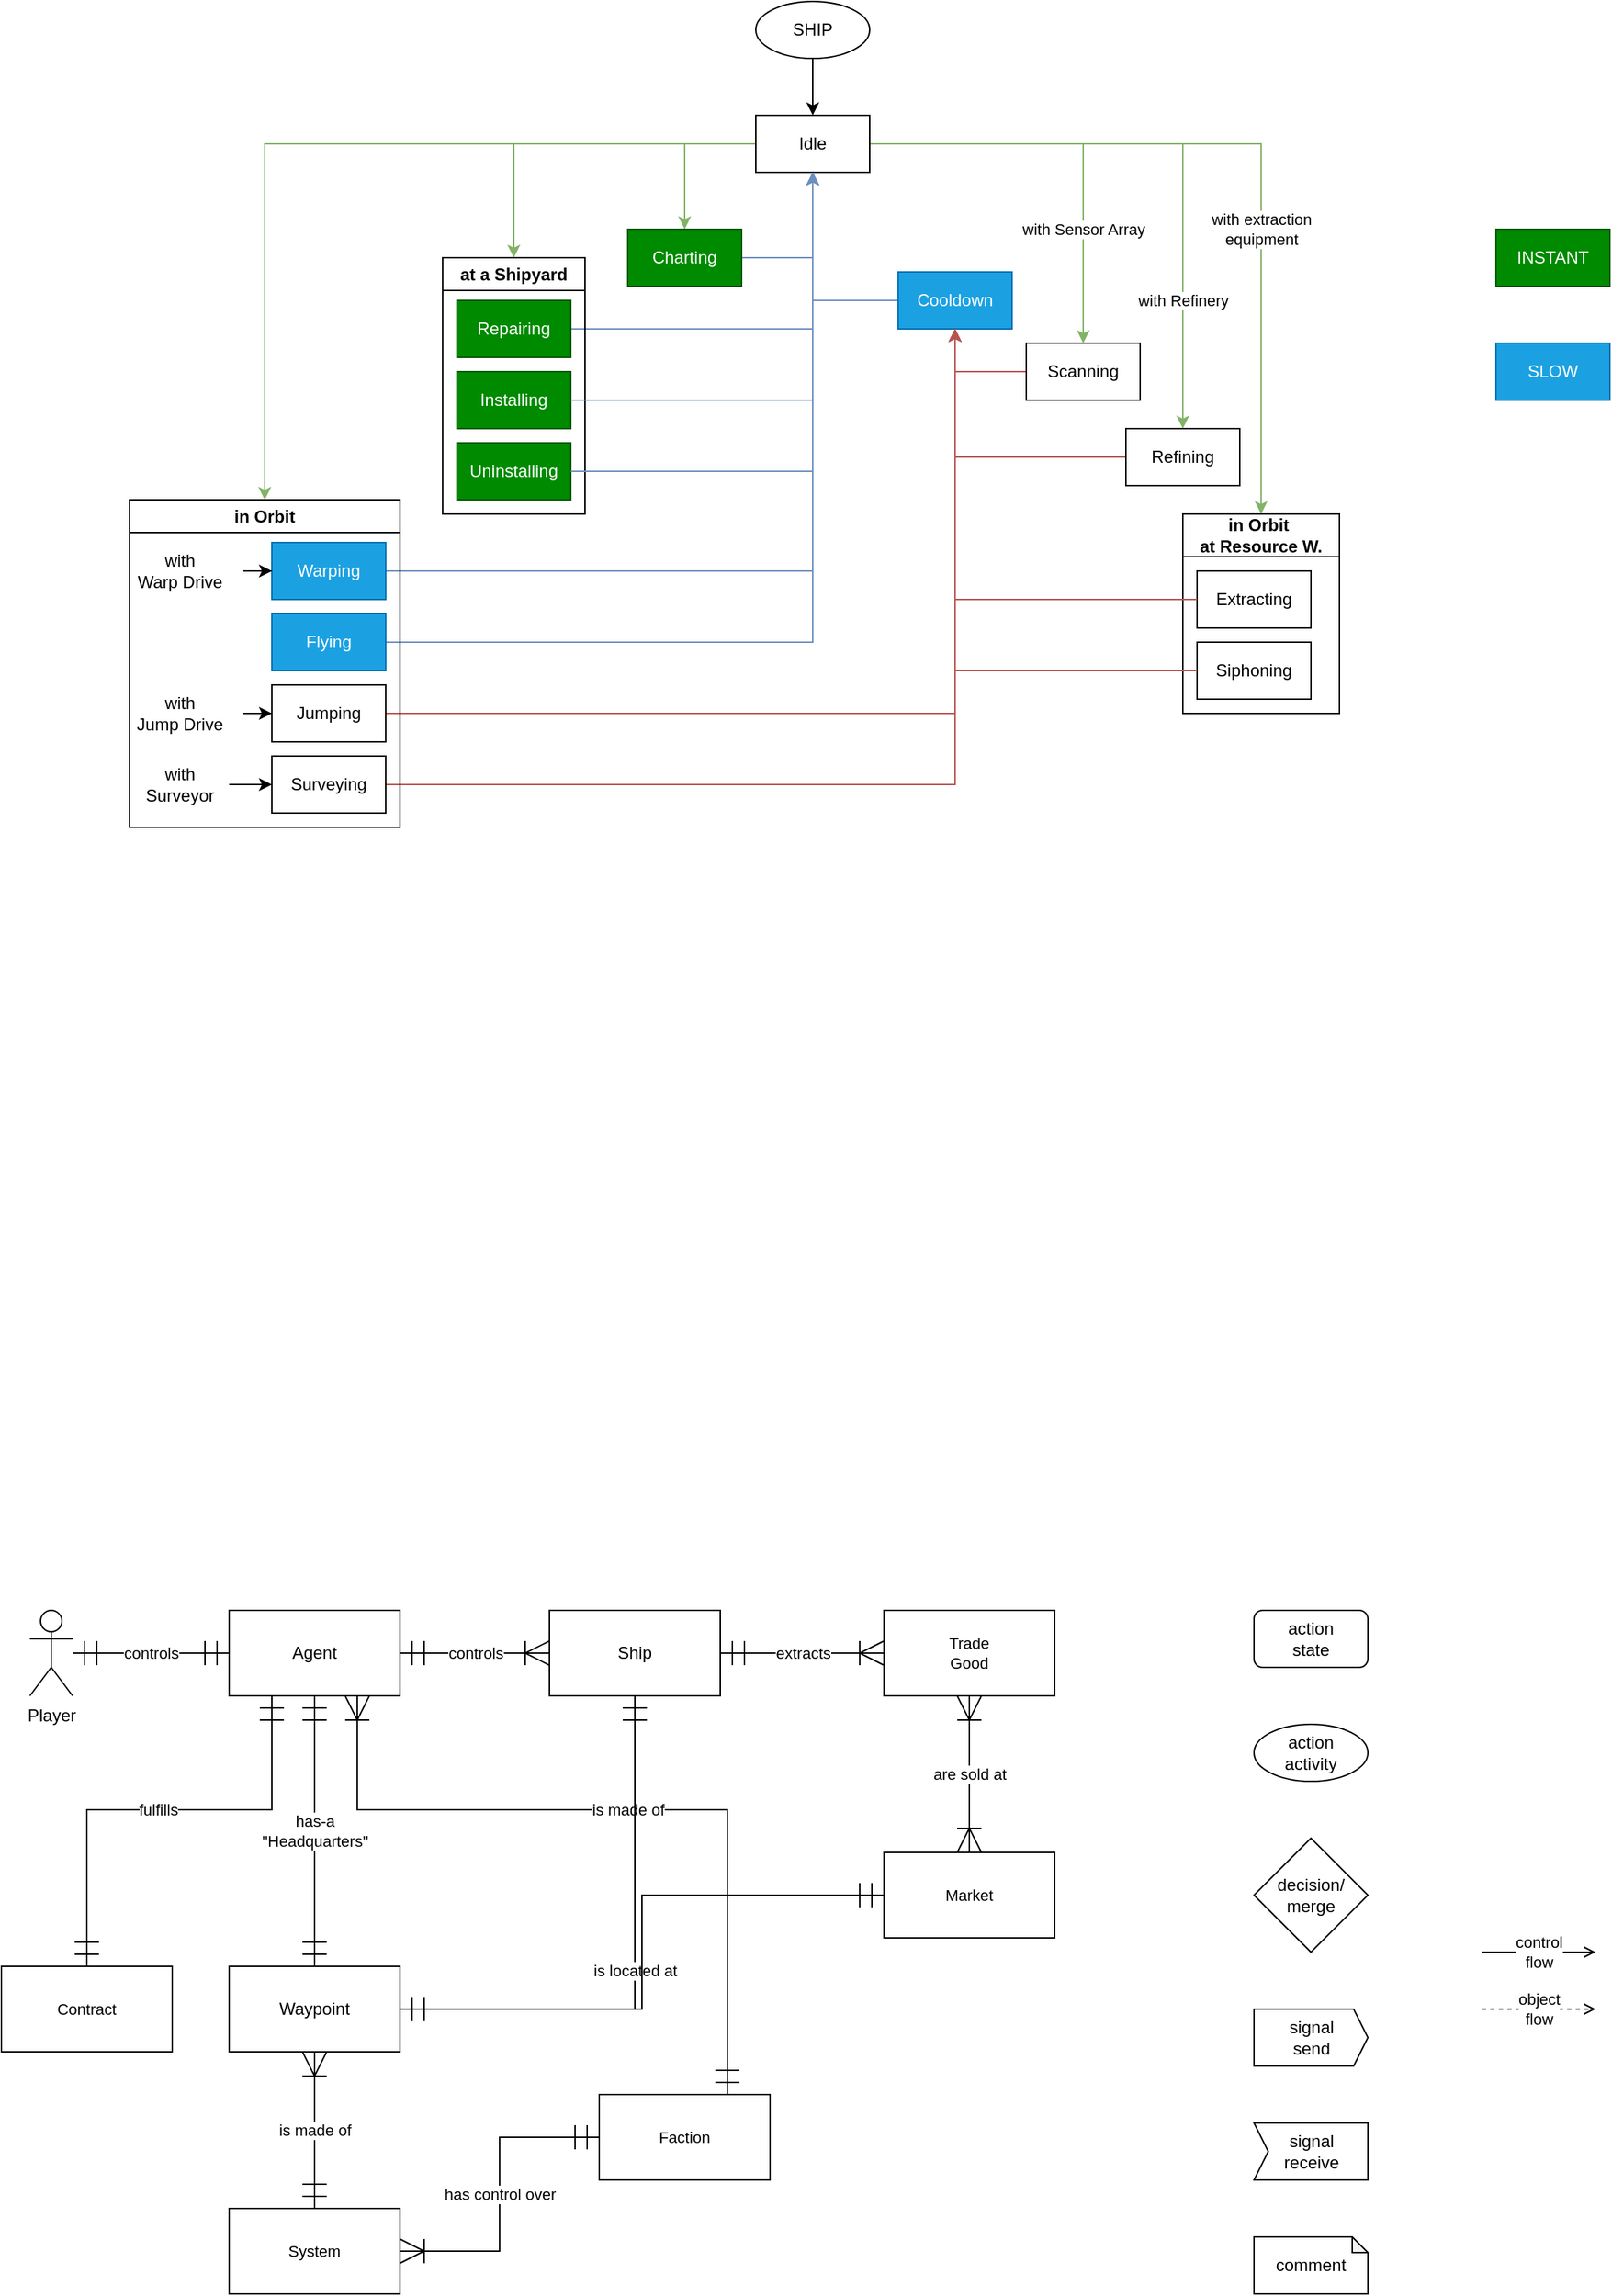 <mxfile version="24.5.4" type="github">
  <diagram name="Page-1" id="_OZHdQPs6SoX2NPfq_Cj">
    <mxGraphModel dx="1320" dy="688" grid="1" gridSize="10" guides="1" tooltips="1" connect="1" arrows="1" fold="1" page="1" pageScale="1" pageWidth="850" pageHeight="1100" math="0" shadow="0">
      <root>
        <mxCell id="0" />
        <mxCell id="1" parent="0" />
        <mxCell id="6kHPH6OEH3Yg8wW-1C3C-16" value="controls" style="edgeStyle=orthogonalEdgeStyle;rounded=0;orthogonalLoop=1;jettySize=auto;html=1;entryX=0;entryY=0.5;entryDx=0;entryDy=0;strokeColor=default;align=center;verticalAlign=middle;fontFamily=Helvetica;fontSize=11;fontColor=default;labelBackgroundColor=default;startArrow=ERmandOne;startFill=0;startSize=15;endArrow=ERmandOne;endFill=0;endSize=15;" parent="1" source="6kHPH6OEH3Yg8wW-1C3C-1" target="6kHPH6OEH3Yg8wW-1C3C-3" edge="1">
          <mxGeometry relative="1" as="geometry" />
        </mxCell>
        <mxCell id="6kHPH6OEH3Yg8wW-1C3C-1" value="Player" style="shape=umlActor;verticalLabelPosition=bottom;verticalAlign=top;html=1;outlineConnect=0;" parent="1" vertex="1">
          <mxGeometry x="50" y="1170" width="30" height="60" as="geometry" />
        </mxCell>
        <mxCell id="6kHPH6OEH3Yg8wW-1C3C-6" value="controls" style="edgeStyle=orthogonalEdgeStyle;rounded=0;orthogonalLoop=1;jettySize=auto;html=1;endArrow=ERoneToMany;endFill=0;endSize=15;startSize=15;startArrow=ERmandOne;startFill=0;" parent="1" source="6kHPH6OEH3Yg8wW-1C3C-3" target="6kHPH6OEH3Yg8wW-1C3C-7" edge="1">
          <mxGeometry relative="1" as="geometry">
            <mxPoint x="470" y="1200" as="targetPoint" />
          </mxGeometry>
        </mxCell>
        <mxCell id="6kHPH6OEH3Yg8wW-1C3C-17" value="&lt;div&gt;has-a&lt;/div&gt;&lt;div&gt;&quot;Headquarters&quot;&lt;br&gt;&lt;/div&gt;" style="edgeStyle=orthogonalEdgeStyle;rounded=0;orthogonalLoop=1;jettySize=auto;html=1;entryX=0.5;entryY=0;entryDx=0;entryDy=0;strokeColor=default;align=center;verticalAlign=middle;fontFamily=Helvetica;fontSize=11;fontColor=default;labelBackgroundColor=default;startArrow=ERmandOne;startFill=0;startSize=15;endArrow=ERmandOne;endFill=0;endSize=15;" parent="1" source="6kHPH6OEH3Yg8wW-1C3C-3" target="6kHPH6OEH3Yg8wW-1C3C-4" edge="1">
          <mxGeometry relative="1" as="geometry" />
        </mxCell>
        <mxCell id="6kHPH6OEH3Yg8wW-1C3C-20" value="fulfills" style="edgeStyle=orthogonalEdgeStyle;rounded=0;orthogonalLoop=1;jettySize=auto;html=1;exitX=0.25;exitY=1;exitDx=0;exitDy=0;entryX=0.5;entryY=0;entryDx=0;entryDy=0;strokeColor=default;align=center;verticalAlign=middle;fontFamily=Helvetica;fontSize=11;fontColor=default;labelBackgroundColor=default;startArrow=ERmandOne;startFill=0;startSize=15;endArrow=ERmandOne;endFill=0;endSize=15;" parent="1" source="6kHPH6OEH3Yg8wW-1C3C-3" target="6kHPH6OEH3Yg8wW-1C3C-19" edge="1">
          <mxGeometry relative="1" as="geometry">
            <Array as="points">
              <mxPoint x="220" y="1310" />
              <mxPoint x="90" y="1310" />
            </Array>
          </mxGeometry>
        </mxCell>
        <mxCell id="6kHPH6OEH3Yg8wW-1C3C-23" value="is made of" style="edgeStyle=orthogonalEdgeStyle;rounded=0;orthogonalLoop=1;jettySize=auto;html=1;exitX=0.75;exitY=1;exitDx=0;exitDy=0;strokeColor=default;align=center;verticalAlign=middle;fontFamily=Helvetica;fontSize=11;fontColor=default;labelBackgroundColor=default;startArrow=ERoneToMany;startFill=0;startSize=15;endArrow=ERmandOne;endFill=0;endSize=15;entryX=0.75;entryY=0;entryDx=0;entryDy=0;" parent="1" source="6kHPH6OEH3Yg8wW-1C3C-3" target="6kHPH6OEH3Yg8wW-1C3C-21" edge="1">
          <mxGeometry relative="1" as="geometry">
            <mxPoint x="290" y="1660" as="targetPoint" />
            <Array as="points">
              <mxPoint x="280" y="1310" />
              <mxPoint x="540" y="1310" />
            </Array>
          </mxGeometry>
        </mxCell>
        <mxCell id="6kHPH6OEH3Yg8wW-1C3C-3" value="&lt;div&gt;Agent&lt;/div&gt;" style="rounded=0;whiteSpace=wrap;html=1;" parent="1" vertex="1">
          <mxGeometry x="190" y="1170" width="120" height="60" as="geometry" />
        </mxCell>
        <mxCell id="6kHPH6OEH3Yg8wW-1C3C-4" value="Waypoint" style="rounded=0;whiteSpace=wrap;html=1;" parent="1" vertex="1">
          <mxGeometry x="190" y="1420" width="120" height="60" as="geometry" />
        </mxCell>
        <mxCell id="6kHPH6OEH3Yg8wW-1C3C-18" value="is located at" style="edgeStyle=orthogonalEdgeStyle;rounded=0;orthogonalLoop=1;jettySize=auto;html=1;entryX=1;entryY=0.5;entryDx=0;entryDy=0;strokeColor=default;align=center;verticalAlign=middle;fontFamily=Helvetica;fontSize=11;fontColor=default;labelBackgroundColor=default;startArrow=ERmandOne;startFill=0;startSize=15;endArrow=ERmandOne;endFill=0;endSize=15;exitX=0.5;exitY=1;exitDx=0;exitDy=0;" parent="1" source="6kHPH6OEH3Yg8wW-1C3C-7" target="6kHPH6OEH3Yg8wW-1C3C-4" edge="1">
          <mxGeometry relative="1" as="geometry" />
        </mxCell>
        <mxCell id="6kHPH6OEH3Yg8wW-1C3C-30" value="extracts" style="edgeStyle=orthogonalEdgeStyle;rounded=0;orthogonalLoop=1;jettySize=auto;html=1;strokeColor=default;align=center;verticalAlign=middle;fontFamily=Helvetica;fontSize=11;fontColor=default;labelBackgroundColor=default;startArrow=ERmandOne;startFill=0;startSize=15;endArrow=ERoneToMany;endFill=0;endSize=15;" parent="1" source="6kHPH6OEH3Yg8wW-1C3C-7" target="6kHPH6OEH3Yg8wW-1C3C-29" edge="1">
          <mxGeometry relative="1" as="geometry" />
        </mxCell>
        <mxCell id="6kHPH6OEH3Yg8wW-1C3C-7" value="Ship" style="rounded=0;whiteSpace=wrap;html=1;" parent="1" vertex="1">
          <mxGeometry x="415" y="1170" width="120" height="60" as="geometry" />
        </mxCell>
        <mxCell id="6kHPH6OEH3Yg8wW-1C3C-19" value="Contract" style="rounded=0;whiteSpace=wrap;html=1;fontFamily=Helvetica;fontSize=11;fontColor=default;labelBackgroundColor=default;" parent="1" vertex="1">
          <mxGeometry x="30" y="1420" width="120" height="60" as="geometry" />
        </mxCell>
        <mxCell id="6kHPH6OEH3Yg8wW-1C3C-26" value="has control over" style="edgeStyle=orthogonalEdgeStyle;rounded=0;orthogonalLoop=1;jettySize=auto;html=1;entryX=1;entryY=0.5;entryDx=0;entryDy=0;strokeColor=default;align=center;verticalAlign=middle;fontFamily=Helvetica;fontSize=11;fontColor=default;labelBackgroundColor=default;startArrow=ERmandOne;startFill=0;startSize=15;endArrow=ERoneToMany;endFill=0;endSize=15;" parent="1" source="6kHPH6OEH3Yg8wW-1C3C-21" target="6kHPH6OEH3Yg8wW-1C3C-24" edge="1">
          <mxGeometry relative="1" as="geometry" />
        </mxCell>
        <mxCell id="6kHPH6OEH3Yg8wW-1C3C-21" value="Faction" style="rounded=0;whiteSpace=wrap;html=1;fontFamily=Helvetica;fontSize=11;fontColor=default;labelBackgroundColor=default;" parent="1" vertex="1">
          <mxGeometry x="450" y="1510" width="120" height="60" as="geometry" />
        </mxCell>
        <mxCell id="6kHPH6OEH3Yg8wW-1C3C-25" value="is made of" style="edgeStyle=orthogonalEdgeStyle;rounded=0;orthogonalLoop=1;jettySize=auto;html=1;strokeColor=default;align=center;verticalAlign=middle;fontFamily=Helvetica;fontSize=11;fontColor=default;labelBackgroundColor=default;startArrow=ERmandOne;startFill=0;startSize=15;endArrow=ERoneToMany;endFill=0;endSize=15;" parent="1" source="6kHPH6OEH3Yg8wW-1C3C-24" target="6kHPH6OEH3Yg8wW-1C3C-4" edge="1">
          <mxGeometry relative="1" as="geometry" />
        </mxCell>
        <mxCell id="6kHPH6OEH3Yg8wW-1C3C-24" value="System" style="rounded=0;whiteSpace=wrap;html=1;fontFamily=Helvetica;fontSize=11;fontColor=default;labelBackgroundColor=default;" parent="1" vertex="1">
          <mxGeometry x="190" y="1590" width="120" height="60" as="geometry" />
        </mxCell>
        <mxCell id="6kHPH6OEH3Yg8wW-1C3C-33" value="are sold at" style="edgeStyle=orthogonalEdgeStyle;rounded=0;orthogonalLoop=1;jettySize=auto;html=1;strokeColor=default;align=center;verticalAlign=middle;fontFamily=Helvetica;fontSize=11;fontColor=default;labelBackgroundColor=default;startArrow=ERoneToMany;startFill=0;startSize=15;endArrow=ERoneToMany;endFill=0;endSize=15;" parent="1" source="6kHPH6OEH3Yg8wW-1C3C-29" target="6kHPH6OEH3Yg8wW-1C3C-32" edge="1">
          <mxGeometry relative="1" as="geometry" />
        </mxCell>
        <mxCell id="6kHPH6OEH3Yg8wW-1C3C-29" value="&lt;div&gt;Trade&lt;/div&gt;&lt;div&gt;Good&lt;br&gt;&lt;/div&gt;" style="rounded=0;whiteSpace=wrap;html=1;fontFamily=Helvetica;fontSize=11;fontColor=default;labelBackgroundColor=default;" parent="1" vertex="1">
          <mxGeometry x="650" y="1170" width="120" height="60" as="geometry" />
        </mxCell>
        <mxCell id="6kHPH6OEH3Yg8wW-1C3C-34" style="edgeStyle=orthogonalEdgeStyle;rounded=0;orthogonalLoop=1;jettySize=auto;html=1;entryX=1;entryY=0.5;entryDx=0;entryDy=0;strokeColor=default;align=center;verticalAlign=middle;fontFamily=Helvetica;fontSize=11;fontColor=default;labelBackgroundColor=default;startArrow=ERmandOne;startFill=0;startSize=15;endArrow=ERmandOne;endFill=0;endSize=15;" parent="1" source="6kHPH6OEH3Yg8wW-1C3C-32" target="6kHPH6OEH3Yg8wW-1C3C-4" edge="1">
          <mxGeometry relative="1" as="geometry">
            <Array as="points">
              <mxPoint x="480" y="1370" />
              <mxPoint x="480" y="1450" />
            </Array>
          </mxGeometry>
        </mxCell>
        <mxCell id="6kHPH6OEH3Yg8wW-1C3C-32" value="Market" style="rounded=0;whiteSpace=wrap;html=1;fontFamily=Helvetica;fontSize=11;fontColor=default;labelBackgroundColor=default;" parent="1" vertex="1">
          <mxGeometry x="650" y="1340" width="120" height="60" as="geometry" />
        </mxCell>
        <mxCell id="xialIGIcsc5dJ5JrzUwg-1" value="&lt;div&gt;decision/&lt;/div&gt;&lt;div&gt;merge&lt;br&gt;&lt;/div&gt;" style="rhombus;whiteSpace=wrap;html=1;" parent="1" vertex="1">
          <mxGeometry x="910" y="1330" width="80" height="80" as="geometry" />
        </mxCell>
        <mxCell id="xialIGIcsc5dJ5JrzUwg-2" value="&lt;div&gt;action&lt;/div&gt;&lt;div&gt;state&lt;br&gt;&lt;/div&gt;" style="rounded=1;whiteSpace=wrap;html=1;" parent="1" vertex="1">
          <mxGeometry x="910" y="1170" width="80" height="40" as="geometry" />
        </mxCell>
        <mxCell id="xialIGIcsc5dJ5JrzUwg-3" value="&lt;div&gt;action&lt;/div&gt;&lt;div&gt;activity&lt;br&gt;&lt;/div&gt;" style="ellipse;whiteSpace=wrap;html=1;" parent="1" vertex="1">
          <mxGeometry x="910" y="1250" width="80" height="40" as="geometry" />
        </mxCell>
        <mxCell id="xialIGIcsc5dJ5JrzUwg-4" value="&lt;div&gt;control&lt;/div&gt;&lt;div&gt;flow&lt;br&gt;&lt;/div&gt;" style="endArrow=open;html=1;rounded=0;endFill=0;" parent="1" edge="1">
          <mxGeometry width="50" height="50" relative="1" as="geometry">
            <mxPoint x="1070" y="1410" as="sourcePoint" />
            <mxPoint x="1150" y="1410" as="targetPoint" />
          </mxGeometry>
        </mxCell>
        <mxCell id="xialIGIcsc5dJ5JrzUwg-5" value="&lt;div&gt;object&lt;/div&gt;&lt;div&gt;flow&lt;br&gt;&lt;/div&gt;" style="endArrow=open;html=1;rounded=0;endFill=0;dashed=1;" parent="1" edge="1">
          <mxGeometry width="50" height="50" relative="1" as="geometry">
            <mxPoint x="1070" y="1450" as="sourcePoint" />
            <mxPoint x="1150" y="1450" as="targetPoint" />
          </mxGeometry>
        </mxCell>
        <mxCell id="xialIGIcsc5dJ5JrzUwg-10" value="&lt;div&gt;signal&lt;/div&gt;&lt;div&gt;send&lt;br&gt;&lt;/div&gt;" style="html=1;shadow=0;dashed=0;align=center;verticalAlign=middle;shape=mxgraph.arrows2.arrow;dy=0;dx=10;notch=0;" parent="1" vertex="1">
          <mxGeometry x="910" y="1450" width="80" height="40" as="geometry" />
        </mxCell>
        <mxCell id="xialIGIcsc5dJ5JrzUwg-11" value="&lt;div&gt;signal&lt;/div&gt;&lt;div&gt;receive&lt;br&gt;&lt;/div&gt;" style="html=1;shadow=0;dashed=0;align=center;verticalAlign=middle;shape=mxgraph.arrows2.arrow;dy=0;dx=0;notch=10;" parent="1" vertex="1">
          <mxGeometry x="910" y="1530" width="80" height="40" as="geometry" />
        </mxCell>
        <mxCell id="xialIGIcsc5dJ5JrzUwg-12" value="comment" style="shape=note;whiteSpace=wrap;html=1;backgroundOutline=1;darkOpacity=0.05;size=11;" parent="1" vertex="1">
          <mxGeometry x="910" y="1610" width="80" height="40" as="geometry" />
        </mxCell>
        <mxCell id="OyuBoa7CFAcm1fHNNKRn-15" style="edgeStyle=orthogonalEdgeStyle;rounded=0;orthogonalLoop=1;jettySize=auto;html=1;entryX=0.5;entryY=0;entryDx=0;entryDy=0;" edge="1" parent="1" source="OyuBoa7CFAcm1fHNNKRn-1" target="OyuBoa7CFAcm1fHNNKRn-2">
          <mxGeometry relative="1" as="geometry" />
        </mxCell>
        <mxCell id="OyuBoa7CFAcm1fHNNKRn-1" value="SHIP" style="ellipse;whiteSpace=wrap;html=1;" vertex="1" parent="1">
          <mxGeometry x="560" y="40" width="80" height="40" as="geometry" />
        </mxCell>
        <mxCell id="OyuBoa7CFAcm1fHNNKRn-31" style="edgeStyle=orthogonalEdgeStyle;rounded=0;orthogonalLoop=1;jettySize=auto;html=1;fillColor=#d5e8d4;strokeColor=#82b366;" edge="1" parent="1" source="OyuBoa7CFAcm1fHNNKRn-2" target="OyuBoa7CFAcm1fHNNKRn-26">
          <mxGeometry relative="1" as="geometry" />
        </mxCell>
        <mxCell id="OyuBoa7CFAcm1fHNNKRn-34" style="edgeStyle=orthogonalEdgeStyle;rounded=0;orthogonalLoop=1;jettySize=auto;html=1;fillColor=#d5e8d4;strokeColor=#82b366;" edge="1" parent="1" source="OyuBoa7CFAcm1fHNNKRn-2" target="OyuBoa7CFAcm1fHNNKRn-32">
          <mxGeometry relative="1" as="geometry" />
        </mxCell>
        <mxCell id="OyuBoa7CFAcm1fHNNKRn-42" value="&lt;div&gt;with extraction&lt;/div&gt;&lt;div&gt;equipment&lt;br&gt;&lt;/div&gt;" style="edgeStyle=orthogonalEdgeStyle;rounded=0;orthogonalLoop=1;jettySize=auto;html=1;fillColor=#d5e8d4;strokeColor=#82b366;" edge="1" parent="1" source="OyuBoa7CFAcm1fHNNKRn-2" target="OyuBoa7CFAcm1fHNNKRn-37">
          <mxGeometry x="0.252" relative="1" as="geometry">
            <mxPoint as="offset" />
          </mxGeometry>
        </mxCell>
        <mxCell id="OyuBoa7CFAcm1fHNNKRn-43" style="edgeStyle=orthogonalEdgeStyle;rounded=0;orthogonalLoop=1;jettySize=auto;html=1;fillColor=#d5e8d4;strokeColor=#82b366;" edge="1" parent="1" source="OyuBoa7CFAcm1fHNNKRn-2" target="OyuBoa7CFAcm1fHNNKRn-3">
          <mxGeometry relative="1" as="geometry" />
        </mxCell>
        <mxCell id="OyuBoa7CFAcm1fHNNKRn-48" value="with Sensor Array" style="edgeStyle=orthogonalEdgeStyle;rounded=0;orthogonalLoop=1;jettySize=auto;html=1;fillColor=#d5e8d4;strokeColor=#82b366;" edge="1" parent="1" source="OyuBoa7CFAcm1fHNNKRn-2" target="OyuBoa7CFAcm1fHNNKRn-46">
          <mxGeometry x="0.448" relative="1" as="geometry">
            <mxPoint as="offset" />
          </mxGeometry>
        </mxCell>
        <mxCell id="OyuBoa7CFAcm1fHNNKRn-51" value="with Refinery" style="edgeStyle=orthogonalEdgeStyle;rounded=0;orthogonalLoop=1;jettySize=auto;html=1;fillColor=#d5e8d4;strokeColor=#82b366;" edge="1" parent="1" source="OyuBoa7CFAcm1fHNNKRn-2" target="OyuBoa7CFAcm1fHNNKRn-9">
          <mxGeometry x="0.571" relative="1" as="geometry">
            <mxPoint as="offset" />
          </mxGeometry>
        </mxCell>
        <mxCell id="OyuBoa7CFAcm1fHNNKRn-2" value="Idle" style="rounded=0;whiteSpace=wrap;html=1;" vertex="1" parent="1">
          <mxGeometry x="560" y="120" width="80" height="40" as="geometry" />
        </mxCell>
        <mxCell id="OyuBoa7CFAcm1fHNNKRn-36" style="edgeStyle=orthogonalEdgeStyle;rounded=0;orthogonalLoop=1;jettySize=auto;html=1;fillColor=#dae8fc;strokeColor=#6c8ebf;" edge="1" parent="1" source="OyuBoa7CFAcm1fHNNKRn-3" target="OyuBoa7CFAcm1fHNNKRn-2">
          <mxGeometry relative="1" as="geometry" />
        </mxCell>
        <mxCell id="OyuBoa7CFAcm1fHNNKRn-3" value="Charting" style="rounded=0;whiteSpace=wrap;html=1;fillColor=#008a00;fontColor=#ffffff;strokeColor=#005700;" vertex="1" parent="1">
          <mxGeometry x="470" y="200" width="80" height="40" as="geometry" />
        </mxCell>
        <mxCell id="OyuBoa7CFAcm1fHNNKRn-22" style="edgeStyle=orthogonalEdgeStyle;rounded=0;orthogonalLoop=1;jettySize=auto;html=1;fillColor=#dae8fc;strokeColor=#6c8ebf;" edge="1" parent="1" source="OyuBoa7CFAcm1fHNNKRn-4" target="OyuBoa7CFAcm1fHNNKRn-2">
          <mxGeometry relative="1" as="geometry" />
        </mxCell>
        <mxCell id="OyuBoa7CFAcm1fHNNKRn-4" value="&lt;div&gt;Cooldown&lt;br&gt;&lt;/div&gt;" style="rounded=0;whiteSpace=wrap;html=1;fillColor=#1ba1e2;fontColor=#ffffff;strokeColor=#006EAF;" vertex="1" parent="1">
          <mxGeometry x="660" y="230" width="80" height="40" as="geometry" />
        </mxCell>
        <mxCell id="OyuBoa7CFAcm1fHNNKRn-20" style="edgeStyle=orthogonalEdgeStyle;rounded=0;orthogonalLoop=1;jettySize=auto;html=1;fillColor=#dae8fc;strokeColor=#6c8ebf;" edge="1" parent="1" source="OyuBoa7CFAcm1fHNNKRn-6" target="OyuBoa7CFAcm1fHNNKRn-2">
          <mxGeometry relative="1" as="geometry" />
        </mxCell>
        <mxCell id="OyuBoa7CFAcm1fHNNKRn-19" style="edgeStyle=orthogonalEdgeStyle;rounded=0;orthogonalLoop=1;jettySize=auto;html=1;fillColor=#f8cecc;strokeColor=#b85450;" edge="1" parent="1" source="OyuBoa7CFAcm1fHNNKRn-7" target="OyuBoa7CFAcm1fHNNKRn-4">
          <mxGeometry relative="1" as="geometry" />
        </mxCell>
        <mxCell id="OyuBoa7CFAcm1fHNNKRn-35" style="edgeStyle=orthogonalEdgeStyle;rounded=0;orthogonalLoop=1;jettySize=auto;html=1;fillColor=#f8cecc;strokeColor=#b85450;" edge="1" parent="1" source="OyuBoa7CFAcm1fHNNKRn-12" target="OyuBoa7CFAcm1fHNNKRn-4">
          <mxGeometry relative="1" as="geometry" />
        </mxCell>
        <mxCell id="OyuBoa7CFAcm1fHNNKRn-23" style="edgeStyle=orthogonalEdgeStyle;rounded=0;orthogonalLoop=1;jettySize=auto;html=1;fillColor=#dae8fc;strokeColor=#6c8ebf;" edge="1" parent="1" source="OyuBoa7CFAcm1fHNNKRn-13" target="OyuBoa7CFAcm1fHNNKRn-2">
          <mxGeometry relative="1" as="geometry" />
        </mxCell>
        <mxCell id="OyuBoa7CFAcm1fHNNKRn-21" style="edgeStyle=orthogonalEdgeStyle;rounded=0;orthogonalLoop=1;jettySize=auto;html=1;fillColor=#dae8fc;strokeColor=#6c8ebf;" edge="1" parent="1" source="OyuBoa7CFAcm1fHNNKRn-14" target="OyuBoa7CFAcm1fHNNKRn-2">
          <mxGeometry relative="1" as="geometry" />
        </mxCell>
        <mxCell id="OyuBoa7CFAcm1fHNNKRn-26" value="at a Shipyard" style="swimlane;whiteSpace=wrap;html=1;" vertex="1" parent="1">
          <mxGeometry x="340" y="220" width="100" height="180" as="geometry">
            <mxRectangle x="850" y="580" width="120" height="40" as="alternateBounds" />
          </mxGeometry>
        </mxCell>
        <mxCell id="OyuBoa7CFAcm1fHNNKRn-13" value="Repairing" style="rounded=0;whiteSpace=wrap;html=1;fillColor=#008a00;fontColor=#ffffff;strokeColor=#005700;" vertex="1" parent="OyuBoa7CFAcm1fHNNKRn-26">
          <mxGeometry x="10" y="30" width="80" height="40" as="geometry" />
        </mxCell>
        <mxCell id="OyuBoa7CFAcm1fHNNKRn-8" value="Installing" style="rounded=0;whiteSpace=wrap;html=1;fillColor=#008a00;fontColor=#ffffff;strokeColor=#005700;" vertex="1" parent="OyuBoa7CFAcm1fHNNKRn-26">
          <mxGeometry x="10" y="80" width="80" height="40" as="geometry" />
        </mxCell>
        <mxCell id="OyuBoa7CFAcm1fHNNKRn-10" value="Uninstalling" style="rounded=0;whiteSpace=wrap;html=1;fillColor=#008a00;fontColor=#ffffff;strokeColor=#005700;" vertex="1" parent="OyuBoa7CFAcm1fHNNKRn-26">
          <mxGeometry x="10" y="130" width="80" height="40" as="geometry" />
        </mxCell>
        <mxCell id="OyuBoa7CFAcm1fHNNKRn-27" style="edgeStyle=orthogonalEdgeStyle;rounded=0;orthogonalLoop=1;jettySize=auto;html=1;fillColor=#dae8fc;strokeColor=#6c8ebf;" edge="1" parent="1" source="OyuBoa7CFAcm1fHNNKRn-8" target="OyuBoa7CFAcm1fHNNKRn-2">
          <mxGeometry relative="1" as="geometry" />
        </mxCell>
        <mxCell id="OyuBoa7CFAcm1fHNNKRn-28" style="edgeStyle=orthogonalEdgeStyle;rounded=0;orthogonalLoop=1;jettySize=auto;html=1;fillColor=#dae8fc;strokeColor=#6c8ebf;" edge="1" parent="1" source="OyuBoa7CFAcm1fHNNKRn-10" target="OyuBoa7CFAcm1fHNNKRn-2">
          <mxGeometry relative="1" as="geometry" />
        </mxCell>
        <mxCell id="OyuBoa7CFAcm1fHNNKRn-32" value="in Orbit" style="swimlane;whiteSpace=wrap;html=1;" vertex="1" parent="1">
          <mxGeometry x="120" y="390" width="190" height="230" as="geometry">
            <mxRectangle x="450" y="380" width="80" height="30" as="alternateBounds" />
          </mxGeometry>
        </mxCell>
        <mxCell id="OyuBoa7CFAcm1fHNNKRn-7" value="Jumping" style="rounded=0;whiteSpace=wrap;html=1;" vertex="1" parent="OyuBoa7CFAcm1fHNNKRn-32">
          <mxGeometry x="100" y="130" width="80" height="40" as="geometry" />
        </mxCell>
        <mxCell id="OyuBoa7CFAcm1fHNNKRn-6" value="Flying" style="rounded=0;whiteSpace=wrap;html=1;fillColor=#1ba1e2;fontColor=#ffffff;strokeColor=#006EAF;" vertex="1" parent="OyuBoa7CFAcm1fHNNKRn-32">
          <mxGeometry x="100" y="80" width="80" height="40" as="geometry" />
        </mxCell>
        <mxCell id="OyuBoa7CFAcm1fHNNKRn-14" value="Warping" style="rounded=0;whiteSpace=wrap;html=1;fillColor=#1ba1e2;fontColor=#ffffff;strokeColor=#006EAF;" vertex="1" parent="OyuBoa7CFAcm1fHNNKRn-32">
          <mxGeometry x="100" y="30" width="80" height="40" as="geometry" />
        </mxCell>
        <mxCell id="OyuBoa7CFAcm1fHNNKRn-12" value="Surveying" style="rounded=0;whiteSpace=wrap;html=1;" vertex="1" parent="OyuBoa7CFAcm1fHNNKRn-32">
          <mxGeometry x="100" y="180" width="80" height="40" as="geometry" />
        </mxCell>
        <mxCell id="OyuBoa7CFAcm1fHNNKRn-54" style="edgeStyle=orthogonalEdgeStyle;rounded=0;orthogonalLoop=1;jettySize=auto;html=1;" edge="1" parent="OyuBoa7CFAcm1fHNNKRn-32" source="OyuBoa7CFAcm1fHNNKRn-53" target="OyuBoa7CFAcm1fHNNKRn-14">
          <mxGeometry relative="1" as="geometry" />
        </mxCell>
        <mxCell id="OyuBoa7CFAcm1fHNNKRn-53" value="&lt;div&gt;with&lt;br&gt;&lt;/div&gt;&lt;div&gt;Warp Drive&lt;/div&gt;" style="text;html=1;align=center;verticalAlign=middle;resizable=0;points=[];autosize=1;strokeColor=none;fillColor=none;" vertex="1" parent="OyuBoa7CFAcm1fHNNKRn-32">
          <mxGeometry x="-10" y="30" width="90" height="40" as="geometry" />
        </mxCell>
        <mxCell id="OyuBoa7CFAcm1fHNNKRn-56" style="edgeStyle=orthogonalEdgeStyle;rounded=0;orthogonalLoop=1;jettySize=auto;html=1;" edge="1" parent="OyuBoa7CFAcm1fHNNKRn-32" source="OyuBoa7CFAcm1fHNNKRn-55" target="OyuBoa7CFAcm1fHNNKRn-7">
          <mxGeometry relative="1" as="geometry" />
        </mxCell>
        <mxCell id="OyuBoa7CFAcm1fHNNKRn-55" value="&lt;div&gt;with&lt;/div&gt;&lt;div&gt;Jump Drive&lt;br&gt;&lt;/div&gt;" style="text;html=1;align=center;verticalAlign=middle;resizable=0;points=[];autosize=1;strokeColor=none;fillColor=none;" vertex="1" parent="OyuBoa7CFAcm1fHNNKRn-32">
          <mxGeometry x="-10" y="130" width="90" height="40" as="geometry" />
        </mxCell>
        <mxCell id="OyuBoa7CFAcm1fHNNKRn-58" style="edgeStyle=orthogonalEdgeStyle;rounded=0;orthogonalLoop=1;jettySize=auto;html=1;" edge="1" parent="OyuBoa7CFAcm1fHNNKRn-32" source="OyuBoa7CFAcm1fHNNKRn-57" target="OyuBoa7CFAcm1fHNNKRn-12">
          <mxGeometry relative="1" as="geometry" />
        </mxCell>
        <mxCell id="OyuBoa7CFAcm1fHNNKRn-57" value="&lt;div&gt;with&lt;/div&gt;&lt;div&gt;Surveyor&lt;br&gt;&lt;/div&gt;" style="text;html=1;align=center;verticalAlign=middle;resizable=0;points=[];autosize=1;strokeColor=none;fillColor=none;" vertex="1" parent="OyuBoa7CFAcm1fHNNKRn-32">
          <mxGeometry y="180" width="70" height="40" as="geometry" />
        </mxCell>
        <mxCell id="OyuBoa7CFAcm1fHNNKRn-37" value="&lt;div&gt;in Orbit&amp;nbsp;&lt;/div&gt;&lt;div&gt;at Resource W.&lt;/div&gt;" style="swimlane;whiteSpace=wrap;html=1;startSize=30;" vertex="1" parent="1">
          <mxGeometry x="860" y="400" width="110" height="140" as="geometry">
            <mxRectangle x="500" y="490" width="170" height="30" as="alternateBounds" />
          </mxGeometry>
        </mxCell>
        <mxCell id="OyuBoa7CFAcm1fHNNKRn-5" value="Extracting" style="rounded=0;whiteSpace=wrap;html=1;" vertex="1" parent="OyuBoa7CFAcm1fHNNKRn-37">
          <mxGeometry x="10" y="40" width="80" height="40" as="geometry" />
        </mxCell>
        <mxCell id="OyuBoa7CFAcm1fHNNKRn-11" value="Siphoning" style="rounded=0;whiteSpace=wrap;html=1;" vertex="1" parent="OyuBoa7CFAcm1fHNNKRn-37">
          <mxGeometry x="10" y="90" width="80" height="40" as="geometry" />
        </mxCell>
        <mxCell id="OyuBoa7CFAcm1fHNNKRn-47" style="edgeStyle=orthogonalEdgeStyle;rounded=0;orthogonalLoop=1;jettySize=auto;html=1;fillColor=#f8cecc;strokeColor=#b85450;" edge="1" parent="1" source="OyuBoa7CFAcm1fHNNKRn-46" target="OyuBoa7CFAcm1fHNNKRn-4">
          <mxGeometry relative="1" as="geometry" />
        </mxCell>
        <mxCell id="OyuBoa7CFAcm1fHNNKRn-46" value="Scanning" style="rounded=0;whiteSpace=wrap;html=1;" vertex="1" parent="1">
          <mxGeometry x="750" y="280" width="80" height="40" as="geometry" />
        </mxCell>
        <mxCell id="OyuBoa7CFAcm1fHNNKRn-49" style="edgeStyle=orthogonalEdgeStyle;rounded=0;orthogonalLoop=1;jettySize=auto;html=1;fillColor=#f8cecc;strokeColor=#b85450;" edge="1" parent="1" source="OyuBoa7CFAcm1fHNNKRn-5" target="OyuBoa7CFAcm1fHNNKRn-4">
          <mxGeometry relative="1" as="geometry" />
        </mxCell>
        <mxCell id="OyuBoa7CFAcm1fHNNKRn-50" style="edgeStyle=orthogonalEdgeStyle;rounded=0;orthogonalLoop=1;jettySize=auto;html=1;fillColor=#f8cecc;strokeColor=#b85450;" edge="1" parent="1" source="OyuBoa7CFAcm1fHNNKRn-9" target="OyuBoa7CFAcm1fHNNKRn-4">
          <mxGeometry relative="1" as="geometry" />
        </mxCell>
        <mxCell id="OyuBoa7CFAcm1fHNNKRn-9" value="Refining" style="rounded=0;whiteSpace=wrap;html=1;" vertex="1" parent="1">
          <mxGeometry x="820" y="340" width="80" height="40" as="geometry" />
        </mxCell>
        <mxCell id="OyuBoa7CFAcm1fHNNKRn-52" style="edgeStyle=orthogonalEdgeStyle;rounded=0;orthogonalLoop=1;jettySize=auto;html=1;fillColor=#f8cecc;strokeColor=#b85450;" edge="1" parent="1" source="OyuBoa7CFAcm1fHNNKRn-11" target="OyuBoa7CFAcm1fHNNKRn-4">
          <mxGeometry relative="1" as="geometry" />
        </mxCell>
        <mxCell id="OyuBoa7CFAcm1fHNNKRn-59" value="INSTANT" style="rounded=0;whiteSpace=wrap;html=1;fillColor=#008a00;strokeColor=#005700;fontColor=#ffffff;" vertex="1" parent="1">
          <mxGeometry x="1080" y="200" width="80" height="40" as="geometry" />
        </mxCell>
        <mxCell id="OyuBoa7CFAcm1fHNNKRn-60" value="SLOW" style="rounded=0;whiteSpace=wrap;html=1;fillColor=#1ba1e2;strokeColor=#006EAF;fontColor=#ffffff;" vertex="1" parent="1">
          <mxGeometry x="1080" y="280" width="80" height="40" as="geometry" />
        </mxCell>
      </root>
    </mxGraphModel>
  </diagram>
</mxfile>
